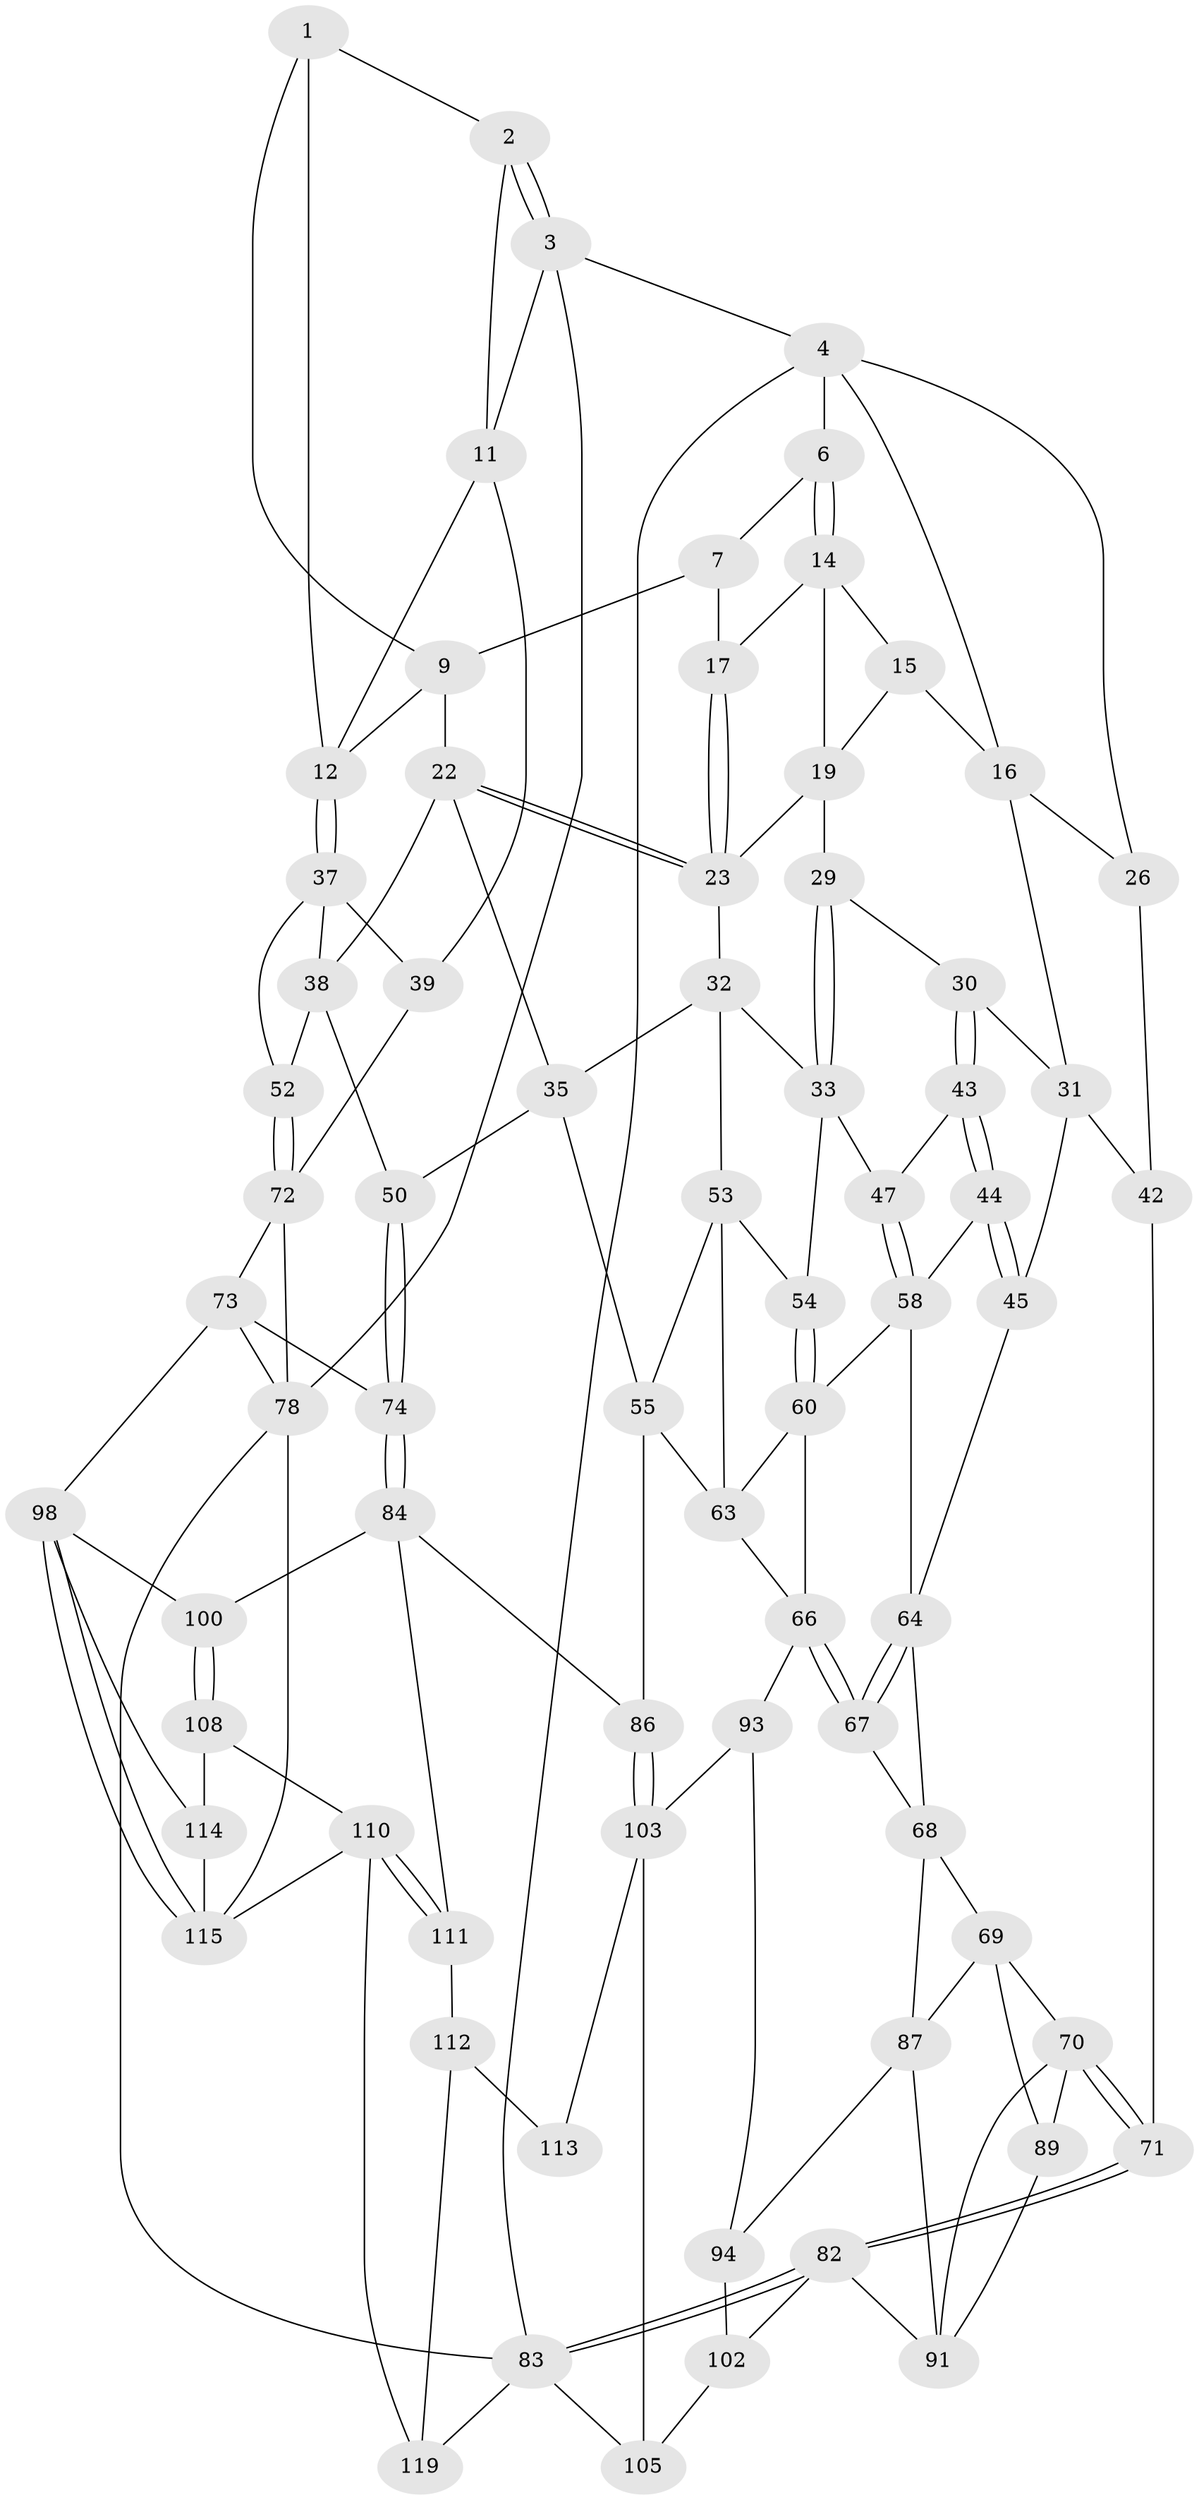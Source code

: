 // original degree distribution, {3: 0.016666666666666666, 4: 0.23333333333333334, 6: 0.21666666666666667, 5: 0.5333333333333333}
// Generated by graph-tools (version 1.1) at 2025/42/03/06/25 10:42:32]
// undirected, 72 vertices, 151 edges
graph export_dot {
graph [start="1"]
  node [color=gray90,style=filled];
  1 [pos="+0.722966736893273+0",super="+8"];
  2 [pos="+0.9122098820728186+0"];
  3 [pos="+1+0"];
  4 [pos="+0+0",super="+5"];
  6 [pos="+0.33065740907634245+0"];
  7 [pos="+0.6443226510753964+0",super="+10"];
  9 [pos="+0.6121840244846221+0.07985852684735409",super="+21"];
  11 [pos="+0.9280872788499475+0.10060835015728915",super="+25"];
  12 [pos="+0.799811811631172+0.1304839291049472",super="+13"];
  14 [pos="+0.37386643536798986+0",super="+18"];
  15 [pos="+0.2720974756041968+0.10550738008305588"];
  16 [pos="+0.18837926627396928+0.13755655866761077",super="+28"];
  17 [pos="+0.5215910626420965+0.08816656338205078"];
  19 [pos="+0.3738668808635615+0.1538192169901286",super="+20"];
  22 [pos="+0.6066836716411651+0.1983846362714576",super="+34"];
  23 [pos="+0.5238670841341502+0.15571271772770112",super="+24"];
  26 [pos="+0+0.03928449897843058",super="+27"];
  29 [pos="+0.3381532499334071+0.20832358605524018"];
  30 [pos="+0.30832714350766666+0.22036327411891934"];
  31 [pos="+0.20347103075676348+0.1997800690464948",super="+41"];
  32 [pos="+0.4832944244165779+0.2846221036207601",super="+36"];
  33 [pos="+0.41124730159218365+0.28057875448515446",super="+46"];
  35 [pos="+0.5761843549881306+0.30806405697001954",super="+51"];
  37 [pos="+0.7908485707308196+0.1730324931289333",super="+40"];
  38 [pos="+0.6820290490309664+0.24232917134474766",super="+49"];
  39 [pos="+1+0.20522229386240076"];
  42 [pos="+0.11606761144538642+0.3548238026651229",super="+62"];
  43 [pos="+0.3032892334875771+0.2552549882655898",super="+48"];
  44 [pos="+0.21320267053660022+0.37170680149660457",super="+57"];
  45 [pos="+0.16828819119974955+0.37972138829755686"];
  47 [pos="+0.3561971048751046+0.35970619850278435"];
  50 [pos="+0.6408194077595611+0.4675261186613858"];
  52 [pos="+0.8588642811553654+0.39206977620770733"];
  53 [pos="+0.47196515097555314+0.33139569796397994",super="+56"];
  54 [pos="+0.4154414133944965+0.3999208231649146"];
  55 [pos="+0.5570635617639824+0.45747336415032175",super="+81"];
  58 [pos="+0.3184823529996489+0.426594987168657",super="+59"];
  60 [pos="+0.4290810168401414+0.43775410829861305",super="+61"];
  63 [pos="+0.4525957510702564+0.4467056071114998",super="+76"];
  64 [pos="+0.26404331630691674+0.5100053604242253",super="+65"];
  66 [pos="+0.3346591137952147+0.5857574633471923",super="+77"];
  67 [pos="+0.27774561993468305+0.5496625894798398"];
  68 [pos="+0.15892888788315696+0.4233544450065919",super="+80"];
  69 [pos="+0.05810200873845365+0.5204895483749122",super="+88"];
  70 [pos="+0.023968612268290806+0.5284513728012145",super="+90"];
  71 [pos="+0+0.47244666840060734"];
  72 [pos="+0.8865517042761047+0.43799046531789204",super="+75"];
  73 [pos="+0.8053570016804176+0.5568901182051157",super="+97"];
  74 [pos="+0.699805127736969+0.5791849418608394"];
  78 [pos="+1+1",super="+79"];
  82 [pos="+0+0.8804145956910765",super="+92"];
  83 [pos="+0+1",super="+107"];
  84 [pos="+0.6437442556313162+0.7091535091795108",super="+85"];
  86 [pos="+0.5096112530262307+0.68581455799391"];
  87 [pos="+0.17835063064935952+0.5853084890231215",super="+95"];
  89 [pos="+0.11278330380743753+0.6399167561150391"];
  91 [pos="+0.06432775709137385+0.717787611625263",super="+96"];
  93 [pos="+0.32959515819818963+0.681356722648602"];
  94 [pos="+0.25568831892512245+0.7203455469001122",super="+101"];
  98 [pos="+0.847271316670156+0.7798270940873905",super="+99"];
  100 [pos="+0.6506892454917674+0.7123026387225615"];
  102 [pos="+0.08018780539418194+0.7544225024845019",super="+106"];
  103 [pos="+0.3943131813949574+0.8572189246169238",super="+104"];
  105 [pos="+0.23433788687847157+0.9674377126456297"];
  108 [pos="+0.743175202509019+0.9003539181117791",super="+109"];
  110 [pos="+0.6238445971963764+0.9532625078871179",super="+120"];
  111 [pos="+0.5865442099108359+0.8723269719933178"];
  112 [pos="+0.5587293450689254+0.8767049441820562",super="+118"];
  113 [pos="+0.44178728166180403+0.8762552354487843"];
  114 [pos="+0.8078516756408444+0.8451743699550166",super="+116"];
  115 [pos="+0.9260231964625264+1",super="+117"];
  119 [pos="+0.38832243460524557+1"];
  1 -- 2;
  1 -- 9;
  1 -- 12;
  2 -- 3;
  2 -- 3;
  2 -- 11;
  3 -- 4;
  3 -- 78;
  3 -- 11;
  4 -- 26;
  4 -- 83;
  4 -- 16;
  4 -- 6;
  6 -- 7;
  6 -- 14;
  6 -- 14;
  7 -- 9;
  7 -- 17;
  9 -- 22;
  9 -- 12;
  11 -- 12;
  11 -- 39;
  12 -- 37;
  12 -- 37;
  14 -- 15;
  14 -- 17;
  14 -- 19;
  15 -- 16;
  15 -- 19;
  16 -- 26;
  16 -- 31;
  17 -- 23;
  17 -- 23;
  19 -- 29;
  19 -- 23;
  22 -- 23;
  22 -- 23;
  22 -- 38;
  22 -- 35;
  23 -- 32;
  26 -- 42 [weight=2];
  29 -- 30;
  29 -- 33;
  29 -- 33;
  30 -- 31;
  30 -- 43;
  30 -- 43;
  31 -- 42;
  31 -- 45;
  32 -- 33;
  32 -- 35;
  32 -- 53;
  33 -- 54;
  33 -- 47;
  35 -- 50;
  35 -- 55;
  37 -- 38;
  37 -- 52;
  37 -- 39;
  38 -- 50;
  38 -- 52;
  39 -- 72;
  42 -- 71;
  43 -- 44 [weight=2];
  43 -- 44;
  43 -- 47;
  44 -- 45;
  44 -- 45;
  44 -- 58;
  45 -- 64;
  47 -- 58;
  47 -- 58;
  50 -- 74;
  50 -- 74;
  52 -- 72;
  52 -- 72;
  53 -- 54;
  53 -- 63;
  53 -- 55;
  54 -- 60;
  54 -- 60;
  55 -- 63;
  55 -- 86;
  58 -- 60;
  58 -- 64;
  60 -- 63;
  60 -- 66;
  63 -- 66;
  64 -- 67;
  64 -- 67;
  64 -- 68;
  66 -- 67;
  66 -- 67;
  66 -- 93;
  67 -- 68;
  68 -- 69;
  68 -- 87;
  69 -- 70;
  69 -- 89;
  69 -- 87;
  70 -- 71;
  70 -- 71;
  70 -- 89;
  70 -- 91;
  71 -- 82;
  71 -- 82;
  72 -- 73;
  72 -- 78;
  73 -- 74;
  73 -- 98;
  73 -- 78;
  74 -- 84;
  74 -- 84;
  78 -- 83;
  78 -- 115;
  82 -- 83;
  82 -- 83;
  82 -- 91;
  82 -- 102;
  83 -- 105;
  83 -- 119;
  84 -- 100;
  84 -- 86;
  84 -- 111;
  86 -- 103;
  86 -- 103;
  87 -- 91;
  87 -- 94;
  89 -- 91;
  93 -- 94;
  93 -- 103;
  94 -- 102 [weight=2];
  98 -- 115;
  98 -- 115;
  98 -- 100;
  98 -- 114;
  100 -- 108;
  100 -- 108;
  102 -- 105;
  103 -- 113;
  103 -- 105;
  108 -- 114 [weight=2];
  108 -- 110;
  110 -- 111;
  110 -- 111;
  110 -- 115;
  110 -- 119;
  111 -- 112;
  112 -- 113 [weight=2];
  112 -- 119;
  114 -- 115;
}
